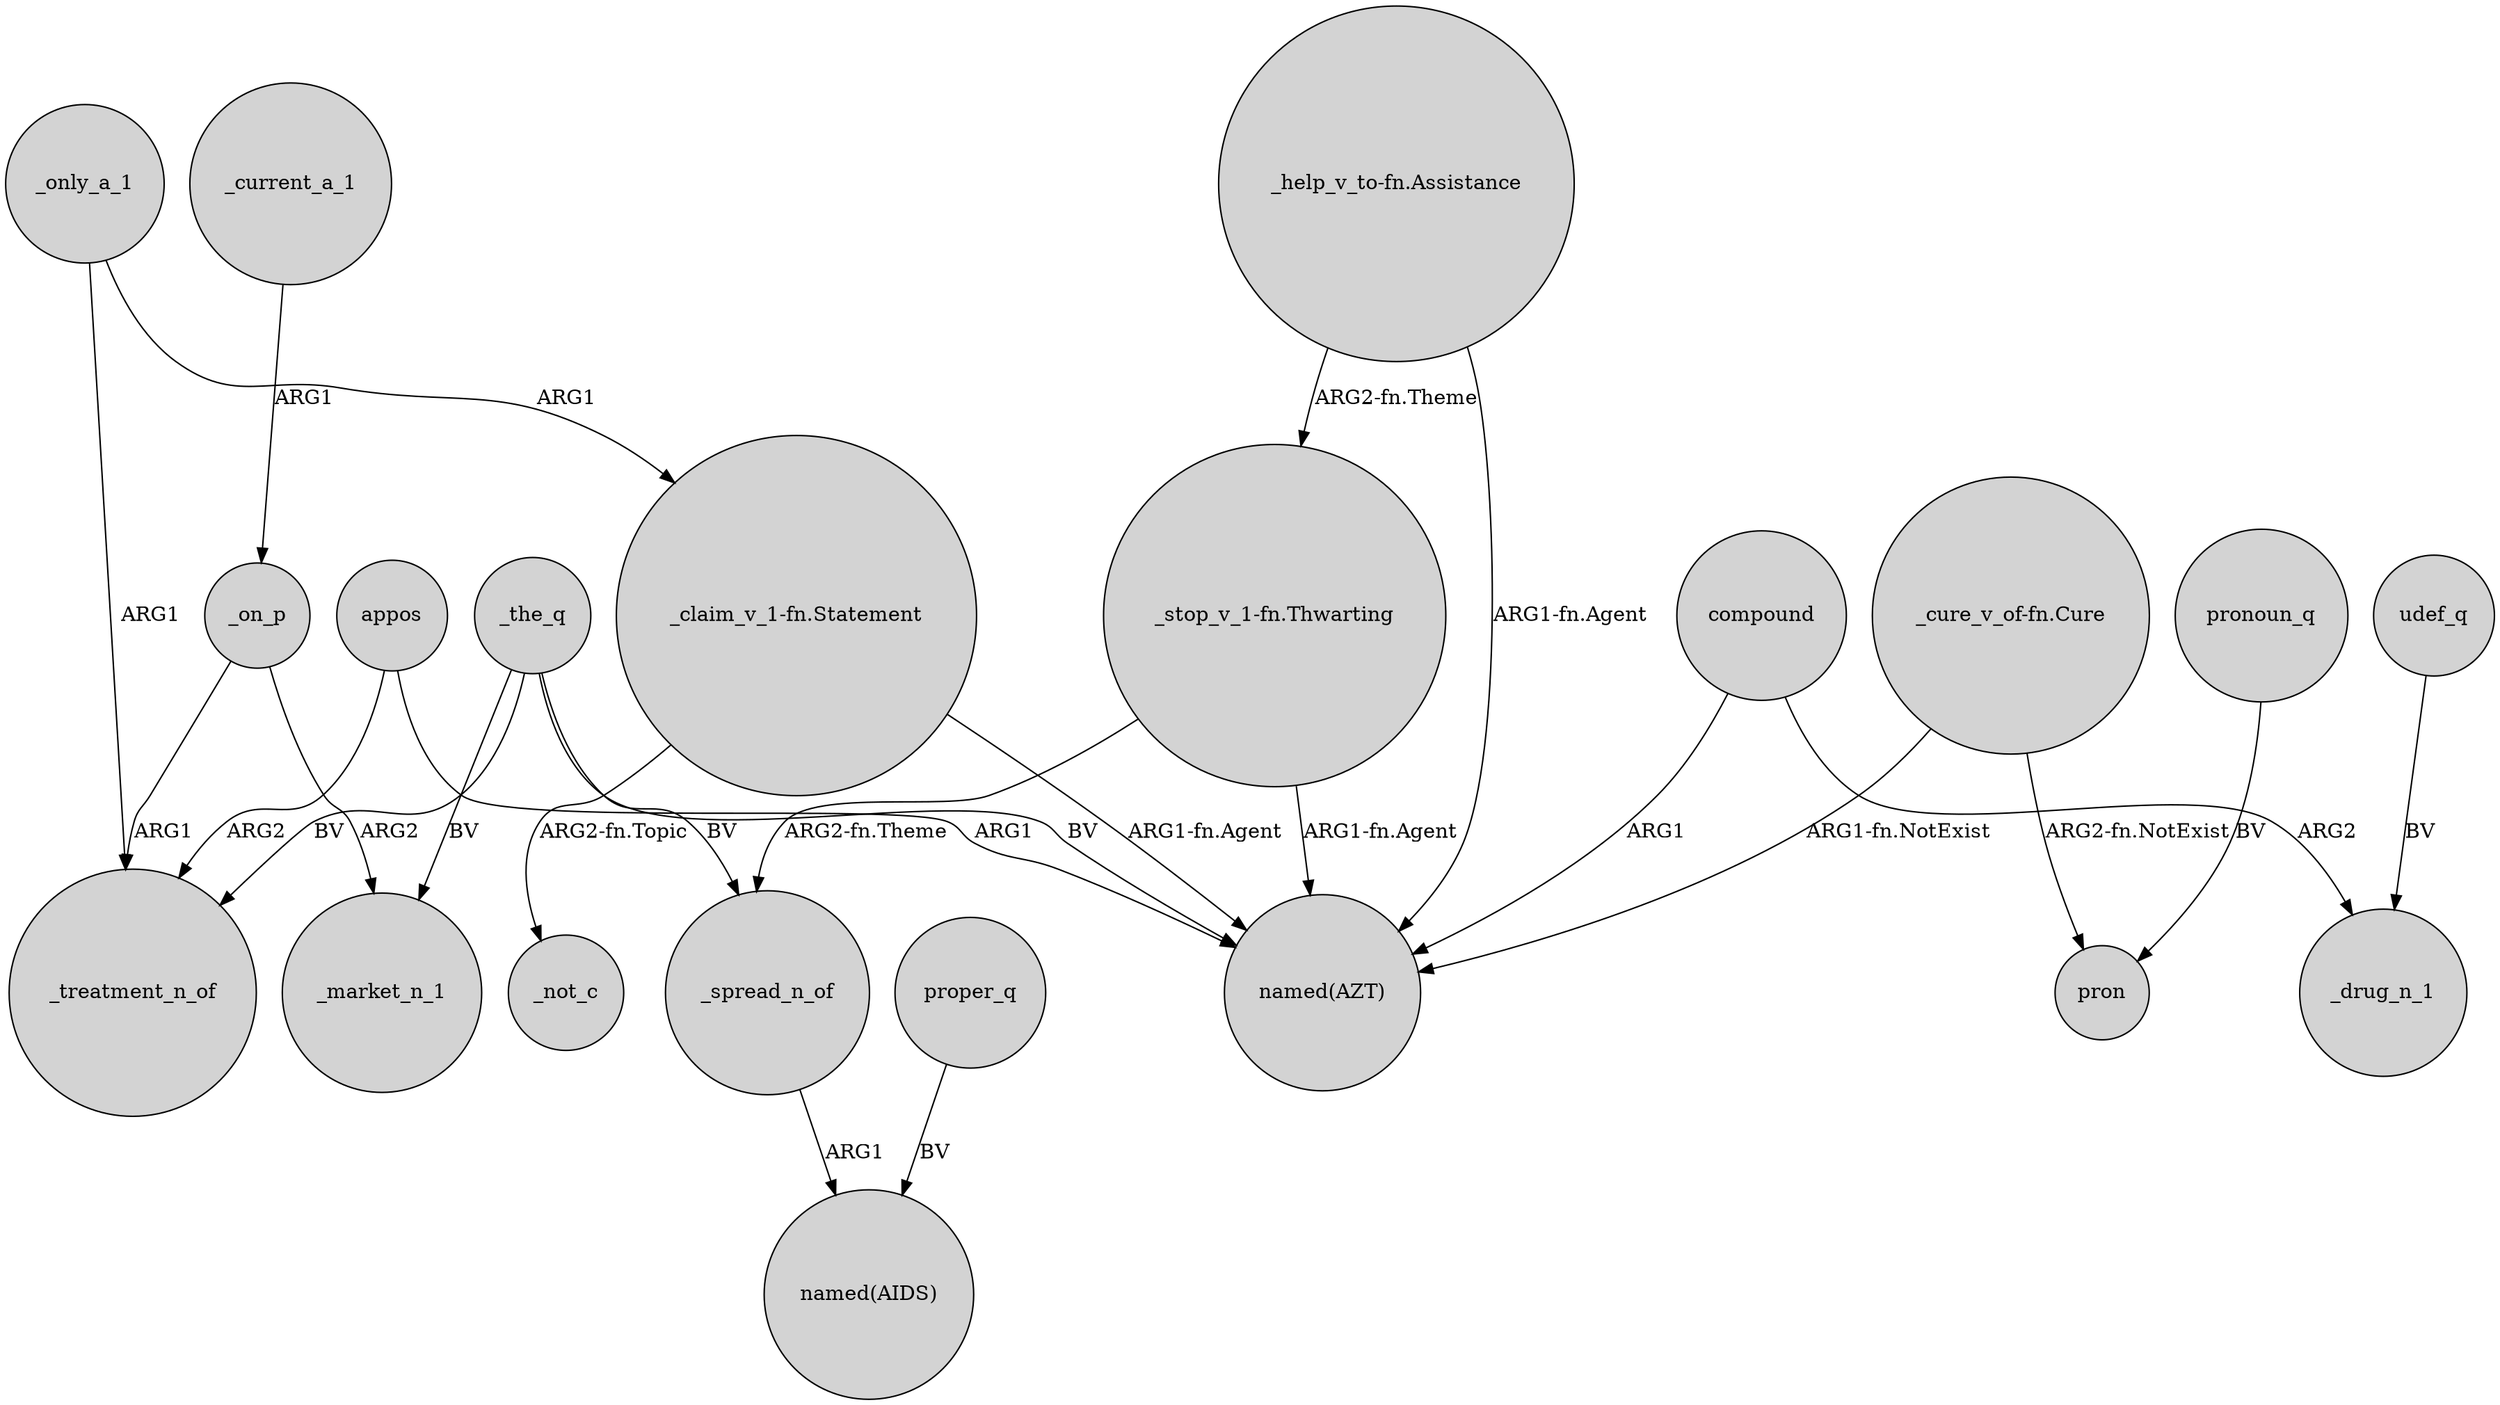 digraph {
	node [shape=circle style=filled]
	"_stop_v_1-fn.Thwarting" -> "named(AZT)" [label="ARG1-fn.Agent"]
	_current_a_1 -> _on_p [label=ARG1]
	appos -> _treatment_n_of [label=ARG2]
	proper_q -> "named(AIDS)" [label=BV]
	_on_p -> _market_n_1 [label=ARG2]
	_the_q -> "named(AZT)" [label=BV]
	"_help_v_to-fn.Assistance" -> "_stop_v_1-fn.Thwarting" [label="ARG2-fn.Theme"]
	"_cure_v_of-fn.Cure" -> "named(AZT)" [label="ARG1-fn.NotExist"]
	udef_q -> _drug_n_1 [label=BV]
	_the_q -> _treatment_n_of [label=BV]
	compound -> "named(AZT)" [label=ARG1]
	"_stop_v_1-fn.Thwarting" -> _spread_n_of [label="ARG2-fn.Theme"]
	"_help_v_to-fn.Assistance" -> "named(AZT)" [label="ARG1-fn.Agent"]
	pronoun_q -> pron [label=BV]
	_only_a_1 -> _treatment_n_of [label=ARG1]
	appos -> "named(AZT)" [label=ARG1]
	_the_q -> _spread_n_of [label=BV]
	compound -> _drug_n_1 [label=ARG2]
	"_claim_v_1-fn.Statement" -> _not_c [label="ARG2-fn.Topic"]
	_spread_n_of -> "named(AIDS)" [label=ARG1]
	_only_a_1 -> "_claim_v_1-fn.Statement" [label=ARG1]
	"_cure_v_of-fn.Cure" -> pron [label="ARG2-fn.NotExist"]
	_the_q -> _market_n_1 [label=BV]
	"_claim_v_1-fn.Statement" -> "named(AZT)" [label="ARG1-fn.Agent"]
	_on_p -> _treatment_n_of [label=ARG1]
}
